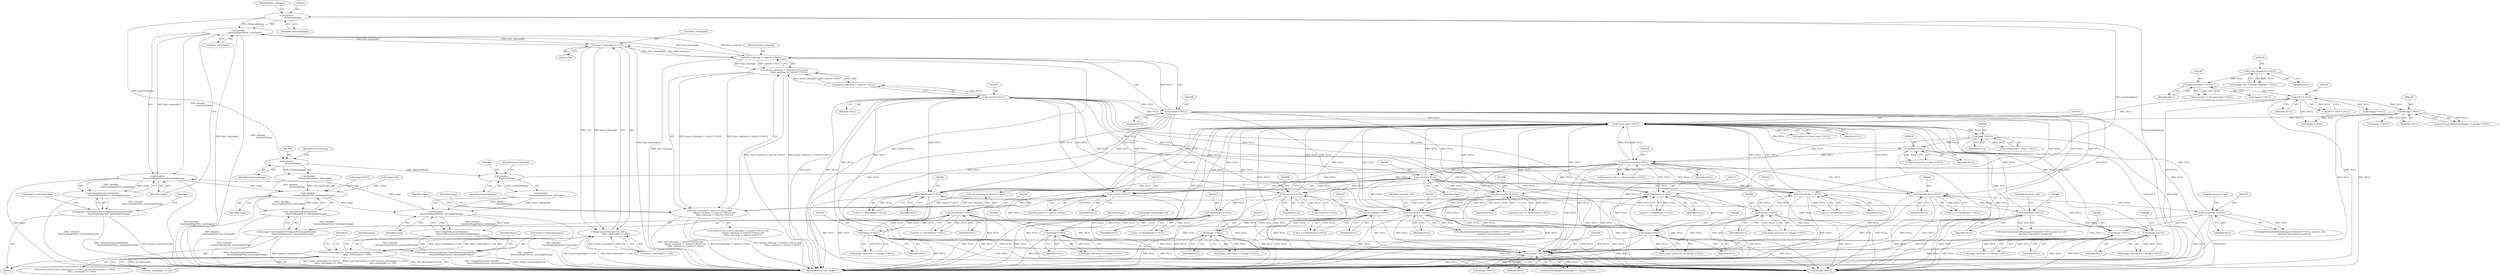 digraph "0_ImageMagick_58cf5bf4fade82e3b510e8f3463a967278a3e410_0@pointer" {
"1001500" [label="(Call,(double)\n                    QuantumRange*blue_colormap[i])"];
"1001501" [label="(Call,(double)\n                    QuantumRange)"];
"1001483" [label="(Call,(double)\n                    QuantumRange)"];
"1001465" [label="(Call,(double)\n                    QuantumRange)"];
"1001430" [label="(Call,blue_colormap[i] >= 256)"];
"1001500" [label="(Call,(double)\n                    QuantumRange*blue_colormap[i])"];
"1001395" [label="(Call,blue_colormap != (uint16 *) NULL)"];
"1001397" [label="(Call,(uint16 *) NULL)"];
"1001392" [label="(Call,(uint16 *) NULL)"];
"1001386" [label="(Call,(uint16 *) NULL)"];
"1001145" [label="(Call,(QuantumInfo *) NULL)"];
"1000760" [label="(Call,(const char *) NULL)"];
"1002341" [label="(Call,(PixelPacket *) NULL)"];
"1002460" [label="(Call,(Image *) NULL)"];
"1001861" [label="(Call,(PixelPacket *) NULL)"];
"1001888" [label="(Call,(Image *) NULL)"];
"1001869" [label="(Call,(CacheView *) NULL)"];
"1002087" [label="(Call,(Image *) NULL)"];
"1002068" [label="(Call,(CacheView *) NULL)"];
"1002060" [label="(Call,(PixelPacket *) NULL)"];
"1003000" [label="(Call,(Image *) NULL)"];
"1002797" [label="(Call,(PixelPacket *) NULL)"];
"1002732" [label="(Call,(uint32 *) NULL)"];
"1002639" [label="(Call,(Image *) NULL)"];
"1002522" [label="(Call,(PixelPacket *) NULL)"];
"1002489" [label="(Call,(uint32 *) NULL)"];
"1003149" [label="(Call,(PixelPacket *) NULL)"];
"1003079" [label="(Call,(MemoryInfo *) NULL)"];
"1003228" [label="(Call,(Image *) NULL)"];
"1000317" [label="(Call,(Image *) NULL)"];
"1000243" [label="(Call,(TIFF *) NULL)"];
"1000185" [label="(Call,(ExceptionInfo *) NULL)"];
"1000158" [label="(Call,(const ImageInfo *) NULL)"];
"1003337" [label="(Call,(Image *) NULL)"];
"1002170" [label="(Call,(PixelPacket *) NULL)"];
"1002265" [label="(Call,(Image *) NULL)"];
"1002246" [label="(Call,(CacheView *) NULL)"];
"1000938" [label="(Call,(float *) NULL)"];
"1000900" [label="(Call,(float *) NULL)"];
"1001389" [label="(Call,(green_colormap != (uint16 *) NULL) &&\n                (blue_colormap != (uint16 *) NULL))"];
"1001383" [label="(Call,(red_colormap != (uint16 *) NULL) &&\n                (green_colormap != (uint16 *) NULL) &&\n                (blue_colormap != (uint16 *) NULL))"];
"1001424" [label="(Call,(green_colormap[i] >= 256) ||\n                      (blue_colormap[i] >= 256))"];
"1001418" [label="(Call,(red_colormap[i] >= 256) || (green_colormap[i] >= 256) ||\n                      (blue_colormap[i] >= 256))"];
"1001499" [label="(Call,((double)\n                    QuantumRange*blue_colormap[i])/range)"];
"1001463" [label="(Call,((double)\n                    QuantumRange*red_colormap[i])/range)"];
"1001462" [label="(Call,ClampToQuantum(((double)\n                    QuantumRange*red_colormap[i])/range))"];
"1001454" [label="(Call,image->colormap[i].red=ClampToQuantum(((double)\n                    QuantumRange*red_colormap[i])/range))"];
"1001481" [label="(Call,((double)\n                    QuantumRange*green_colormap[i])/range)"];
"1001480" [label="(Call,ClampToQuantum(((double)\n                    QuantumRange*green_colormap[i])/range))"];
"1001472" [label="(Call,image->colormap[i].green=ClampToQuantum(((double)\n                    QuantumRange*green_colormap[i])/range))"];
"1001498" [label="(Call,ClampToQuantum(((double)\n                    QuantumRange*blue_colormap[i])/range))"];
"1001490" [label="(Call,image->colormap[i].blue=ClampToQuantum(((double)\n                    QuantumRange*blue_colormap[i])/range))"];
"1001147" [label="(Identifier,NULL)"];
"1001417" [label="(ControlStructure,if ((red_colormap[i] >= 256) || (green_colormap[i] >= 256) ||\n                      (blue_colormap[i] >= 256)))"];
"1002732" [label="(Call,(uint32 *) NULL)"];
"1003224" [label="(Call,image->previous == (Image *) NULL)"];
"1002795" [label="(Call,tile == (PixelPacket *) NULL)"];
"1001418" [label="(Call,(red_colormap[i] >= 256) || (green_colormap[i] >= 256) ||\n                      (blue_colormap[i] >= 256))"];
"1001498" [label="(Call,ClampToQuantum(((double)\n                    QuantumRange*blue_colormap[i])/range))"];
"1001463" [label="(Call,((double)\n                    QuantumRange*red_colormap[i])/range)"];
"1002062" [label="(Identifier,NULL)"];
"1001467" [label="(Identifier,QuantumRange)"];
"1000314" [label="(Call,GetNextImageInList(image) == (Image *) NULL)"];
"1001511" [label="(Identifier,image)"];
"1001494" [label="(Identifier,image)"];
"1002639" [label="(Call,(Image *) NULL)"];
"1000215" [label="(Call,(Image *) NULL)"];
"1003081" [label="(Identifier,NULL)"];
"1001872" [label="(Identifier,quantum_info)"];
"1002089" [label="(Identifier,NULL)"];
"1001424" [label="(Call,(green_colormap[i] >= 256) ||\n                      (blue_colormap[i] >= 256))"];
"1001389" [label="(Call,(green_colormap != (uint16 *) NULL) &&\n                (blue_colormap != (uint16 *) NULL))"];
"1001483" [label="(Call,(double)\n                    QuantumRange)"];
"1002460" [label="(Call,(Image *) NULL)"];
"1003228" [label="(Call,(Image *) NULL)"];
"1003147" [label="(Call,q == (PixelPacket *) NULL)"];
"1000902" [label="(Identifier,NULL)"];
"1001503" [label="(Identifier,QuantumRange)"];
"1002635" [label="(Call,image->previous == (Image *) NULL)"];
"1000243" [label="(Call,(TIFF *) NULL)"];
"1001476" [label="(Identifier,image)"];
"1003230" [label="(Identifier,NULL)"];
"1001397" [label="(Call,(uint16 *) NULL)"];
"1001487" [label="(Identifier,green_colormap)"];
"1002641" [label="(Identifier,NULL)"];
"1001464" [label="(Call,(double)\n                    QuantumRange*red_colormap[i])"];
"1003334" [label="(Call,GetNextImageInList(image) == (Image *) NULL)"];
"1000898" [label="(Call,chromaticity != (float *) NULL)"];
"1001480" [label="(Call,ClampToQuantum(((double)\n                    QuantumRange*green_colormap[i])/range))"];
"1001859" [label="(Call,q == (PixelPacket *) NULL)"];
"1001396" [label="(Identifier,blue_colormap)"];
"1001401" [label="(Call,range=255)"];
"1001871" [label="(Identifier,NULL)"];
"1002462" [label="(Identifier,NULL)"];
"1003400" [label="(Call,(Image *)NULL)"];
"1002730" [label="(Call,tile_pixels == (uint32 *) NULL)"];
"1002522" [label="(Call,(PixelPacket *) NULL)"];
"1001394" [label="(Identifier,NULL)"];
"1000319" [label="(Identifier,NULL)"];
"1001861" [label="(Call,(PixelPacket *) NULL)"];
"1001386" [label="(Call,(uint16 *) NULL)"];
"1002491" [label="(Identifier,NULL)"];
"1002524" [label="(Identifier,NULL)"];
"1001382" [label="(ControlStructure,if ((red_colormap != (uint16 *) NULL) &&\n                (green_colormap != (uint16 *) NULL) &&\n                (blue_colormap != (uint16 *) NULL)))"];
"1001436" [label="(Call,range=65535)"];
"1003002" [label="(Identifier,NULL)"];
"1001384" [label="(Call,red_colormap != (uint16 *) NULL)"];
"1001452" [label="(Identifier,i)"];
"1002339" [label="(Call,q == (PixelPacket *) NULL)"];
"1000936" [label="(Call,chromaticity != (float *) NULL)"];
"1000156" [label="(Call,image_info != (const ImageInfo *) NULL)"];
"1000758" [label="(Call,option == (const char *) NULL)"];
"1002261" [label="(Call,image->previous == (Image *) NULL)"];
"1001469" [label="(Identifier,red_colormap)"];
"1002248" [label="(Identifier,NULL)"];
"1001863" [label="(Identifier,NULL)"];
"1002489" [label="(Call,(uint32 *) NULL)"];
"1002520" [label="(Call,q == (PixelPacket *) NULL)"];
"1003337" [label="(Call,(Image *) NULL)"];
"1001869" [label="(Call,(CacheView *) NULL)"];
"1002070" [label="(Identifier,NULL)"];
"1001472" [label="(Call,image->colormap[i].green=ClampToQuantum(((double)\n                    QuantumRange*green_colormap[i])/range))"];
"1001482" [label="(Call,(double)\n                    QuantumRange*green_colormap[i])"];
"1001143" [label="(Call,quantum_info == (QuantumInfo *) NULL)"];
"1001471" [label="(Identifier,range)"];
"1001388" [label="(Identifier,NULL)"];
"1000328" [label="(Call,(Image *) NULL)"];
"1002343" [label="(Identifier,NULL)"];
"1001416" [label="(Identifier,i)"];
"1002797" [label="(Call,(PixelPacket *) NULL)"];
"1001501" [label="(Call,(double)\n                    QuantumRange)"];
"1001395" [label="(Call,blue_colormap != (uint16 *) NULL)"];
"1001465" [label="(Call,(double)\n                    QuantumRange)"];
"1001431" [label="(Call,blue_colormap[i])"];
"1000938" [label="(Call,(float *) NULL)"];
"1001402" [label="(Identifier,range)"];
"1001499" [label="(Call,((double)\n                    QuantumRange*blue_colormap[i])/range)"];
"1002071" [label="(Identifier,quantum_info)"];
"1000187" [label="(Identifier,NULL)"];
"1002087" [label="(Call,(Image *) NULL)"];
"1003406" [label="(MethodReturn,static Image *)"];
"1001455" [label="(Call,image->colormap[i].red)"];
"1000158" [label="(Call,(const ImageInfo *) NULL)"];
"1001504" [label="(Call,blue_colormap[i])"];
"1002799" [label="(Identifier,NULL)"];
"1001399" [label="(Identifier,NULL)"];
"1002170" [label="(Call,(PixelPacket *) NULL)"];
"1003000" [label="(Call,(Image *) NULL)"];
"1002249" [label="(Identifier,quantum_info)"];
"1000245" [label="(Identifier,NULL)"];
"1001392" [label="(Call,(uint16 *) NULL)"];
"1002066" [label="(Call,ImportQuantumPixels(image,(CacheView *) NULL,quantum_info,\n            quantum_type,pixels,exception))"];
"1001383" [label="(Call,(red_colormap != (uint16 *) NULL) &&\n                (green_colormap != (uint16 *) NULL) &&\n                (blue_colormap != (uint16 *) NULL))"];
"1001507" [label="(Identifier,range)"];
"1001888" [label="(Call,(Image *) NULL)"];
"1002060" [label="(Call,(PixelPacket *) NULL)"];
"1001453" [label="(Block,)"];
"1001462" [label="(Call,ClampToQuantum(((double)\n                    QuantumRange*red_colormap[i])/range))"];
"1001481" [label="(Call,((double)\n                    QuantumRange*green_colormap[i])/range)"];
"1000940" [label="(Identifier,NULL)"];
"1002267" [label="(Identifier,NULL)"];
"1000900" [label="(Call,(float *) NULL)"];
"1002734" [label="(Identifier,NULL)"];
"1000307" [label="(Call,(Image *) NULL)"];
"1001489" [label="(Identifier,range)"];
"1002341" [label="(Call,(PixelPacket *) NULL)"];
"1001890" [label="(Identifier,NULL)"];
"1003149" [label="(Call,(PixelPacket *) NULL)"];
"1001430" [label="(Call,blue_colormap[i] >= 256)"];
"1002456" [label="(Call,image->previous == (Image *) NULL)"];
"1002058" [label="(Call,q == (PixelPacket *) NULL)"];
"1001425" [label="(Call,green_colormap[i] >= 256)"];
"1001145" [label="(Call,(QuantumInfo *) NULL)"];
"1000160" [label="(Identifier,NULL)"];
"1000241" [label="(Call,tiff == (TIFF *) NULL)"];
"1002168" [label="(Call,q == (PixelPacket *) NULL)"];
"1001490" [label="(Call,image->colormap[i].blue=ClampToQuantum(((double)\n                    QuantumRange*blue_colormap[i])/range))"];
"1001434" [label="(Literal,256)"];
"1000185" [label="(Call,(ExceptionInfo *) NULL)"];
"1003346" [label="(Call,(Image *) NULL)"];
"1001500" [label="(Call,(double)\n                    QuantumRange*blue_colormap[i])"];
"1001505" [label="(Identifier,blue_colormap)"];
"1000183" [label="(Call,exception != (ExceptionInfo *) NULL)"];
"1000317" [label="(Call,(Image *) NULL)"];
"1002172" [label="(Identifier,NULL)"];
"1001419" [label="(Call,red_colormap[i] >= 256)"];
"1002487" [label="(Call,p=(uint32 *) NULL)"];
"1002244" [label="(Call,ImportQuantumPixels(image,(CacheView *) NULL,quantum_info,\n              quantum_type,pixels,exception))"];
"1001454" [label="(Call,image->colormap[i].red=ClampToQuantum(((double)\n                    QuantumRange*red_colormap[i])/range))"];
"1002083" [label="(Call,image->previous == (Image *) NULL)"];
"1003339" [label="(Identifier,NULL)"];
"1002068" [label="(Call,(CacheView *) NULL)"];
"1002265" [label="(Call,(Image *) NULL)"];
"1000760" [label="(Call,(const char *) NULL)"];
"1001884" [label="(Call,image->previous == (Image *) NULL)"];
"1003079" [label="(Call,(MemoryInfo *) NULL)"];
"1003077" [label="(Call,pixel_info == (MemoryInfo *) NULL)"];
"1000252" [label="(Call,(Image *) NULL)"];
"1000762" [label="(Identifier,NULL)"];
"1001867" [label="(Call,ImportQuantumPixels(image,(CacheView *) NULL,quantum_info,\n            quantum_type,pixels,exception))"];
"1001437" [label="(Identifier,range)"];
"1001491" [label="(Call,image->colormap[i].blue)"];
"1003151" [label="(Identifier,NULL)"];
"1001473" [label="(Call,image->colormap[i].green)"];
"1001390" [label="(Call,green_colormap != (uint16 *) NULL)"];
"1001485" [label="(Identifier,QuantumRange)"];
"1002996" [label="(Call,image->previous == (Image *) NULL)"];
"1002246" [label="(Call,(CacheView *) NULL)"];
"1001500" -> "1001499"  [label="AST: "];
"1001500" -> "1001504"  [label="CFG: "];
"1001501" -> "1001500"  [label="AST: "];
"1001504" -> "1001500"  [label="AST: "];
"1001507" -> "1001500"  [label="CFG: "];
"1001500" -> "1003406"  [label="DDG: blue_colormap[i]"];
"1001500" -> "1003406"  [label="DDG: (double)\n                    QuantumRange"];
"1001500" -> "1001395"  [label="DDG: blue_colormap[i]"];
"1001500" -> "1001430"  [label="DDG: blue_colormap[i]"];
"1001500" -> "1001499"  [label="DDG: (double)\n                    QuantumRange"];
"1001500" -> "1001499"  [label="DDG: blue_colormap[i]"];
"1001501" -> "1001500"  [label="DDG: QuantumRange"];
"1001430" -> "1001500"  [label="DDG: blue_colormap[i]"];
"1001395" -> "1001500"  [label="DDG: blue_colormap"];
"1001501" -> "1001503"  [label="CFG: "];
"1001502" -> "1001501"  [label="AST: "];
"1001503" -> "1001501"  [label="AST: "];
"1001505" -> "1001501"  [label="CFG: "];
"1001501" -> "1003406"  [label="DDG: QuantumRange"];
"1001501" -> "1001465"  [label="DDG: QuantumRange"];
"1001483" -> "1001501"  [label="DDG: QuantumRange"];
"1001483" -> "1001482"  [label="AST: "];
"1001483" -> "1001485"  [label="CFG: "];
"1001484" -> "1001483"  [label="AST: "];
"1001485" -> "1001483"  [label="AST: "];
"1001487" -> "1001483"  [label="CFG: "];
"1001483" -> "1001482"  [label="DDG: QuantumRange"];
"1001465" -> "1001483"  [label="DDG: QuantumRange"];
"1001465" -> "1001464"  [label="AST: "];
"1001465" -> "1001467"  [label="CFG: "];
"1001466" -> "1001465"  [label="AST: "];
"1001467" -> "1001465"  [label="AST: "];
"1001469" -> "1001465"  [label="CFG: "];
"1001465" -> "1001464"  [label="DDG: QuantumRange"];
"1001430" -> "1001424"  [label="AST: "];
"1001430" -> "1001434"  [label="CFG: "];
"1001431" -> "1001430"  [label="AST: "];
"1001434" -> "1001430"  [label="AST: "];
"1001424" -> "1001430"  [label="CFG: "];
"1001430" -> "1003406"  [label="DDG: blue_colormap[i]"];
"1001430" -> "1001395"  [label="DDG: blue_colormap[i]"];
"1001430" -> "1001424"  [label="DDG: blue_colormap[i]"];
"1001430" -> "1001424"  [label="DDG: 256"];
"1001395" -> "1001430"  [label="DDG: blue_colormap"];
"1001395" -> "1001389"  [label="AST: "];
"1001395" -> "1001397"  [label="CFG: "];
"1001396" -> "1001395"  [label="AST: "];
"1001397" -> "1001395"  [label="AST: "];
"1001389" -> "1001395"  [label="CFG: "];
"1001395" -> "1003406"  [label="DDG: (uint16 *) NULL"];
"1001395" -> "1003406"  [label="DDG: blue_colormap"];
"1001395" -> "1001389"  [label="DDG: blue_colormap"];
"1001395" -> "1001389"  [label="DDG: (uint16 *) NULL"];
"1001397" -> "1001395"  [label="DDG: NULL"];
"1001397" -> "1001399"  [label="CFG: "];
"1001398" -> "1001397"  [label="AST: "];
"1001399" -> "1001397"  [label="AST: "];
"1001397" -> "1003406"  [label="DDG: NULL"];
"1001397" -> "1000760"  [label="DDG: NULL"];
"1001392" -> "1001397"  [label="DDG: NULL"];
"1001397" -> "1001861"  [label="DDG: NULL"];
"1001397" -> "1002060"  [label="DDG: NULL"];
"1001397" -> "1002170"  [label="DDG: NULL"];
"1001397" -> "1002246"  [label="DDG: NULL"];
"1001397" -> "1002265"  [label="DDG: NULL"];
"1001397" -> "1002341"  [label="DDG: NULL"];
"1001397" -> "1002489"  [label="DDG: NULL"];
"1001397" -> "1002732"  [label="DDG: NULL"];
"1001397" -> "1003079"  [label="DDG: NULL"];
"1001397" -> "1003337"  [label="DDG: NULL"];
"1001397" -> "1003400"  [label="DDG: NULL"];
"1001392" -> "1001390"  [label="AST: "];
"1001392" -> "1001394"  [label="CFG: "];
"1001393" -> "1001392"  [label="AST: "];
"1001394" -> "1001392"  [label="AST: "];
"1001390" -> "1001392"  [label="CFG: "];
"1001392" -> "1003406"  [label="DDG: NULL"];
"1001392" -> "1000760"  [label="DDG: NULL"];
"1001392" -> "1001390"  [label="DDG: NULL"];
"1001386" -> "1001392"  [label="DDG: NULL"];
"1001392" -> "1001861"  [label="DDG: NULL"];
"1001392" -> "1002060"  [label="DDG: NULL"];
"1001392" -> "1002170"  [label="DDG: NULL"];
"1001392" -> "1002246"  [label="DDG: NULL"];
"1001392" -> "1002265"  [label="DDG: NULL"];
"1001392" -> "1002341"  [label="DDG: NULL"];
"1001392" -> "1002489"  [label="DDG: NULL"];
"1001392" -> "1002732"  [label="DDG: NULL"];
"1001392" -> "1003079"  [label="DDG: NULL"];
"1001392" -> "1003337"  [label="DDG: NULL"];
"1001392" -> "1003400"  [label="DDG: NULL"];
"1001386" -> "1001384"  [label="AST: "];
"1001386" -> "1001388"  [label="CFG: "];
"1001387" -> "1001386"  [label="AST: "];
"1001388" -> "1001386"  [label="AST: "];
"1001384" -> "1001386"  [label="CFG: "];
"1001386" -> "1003406"  [label="DDG: NULL"];
"1001386" -> "1000760"  [label="DDG: NULL"];
"1001386" -> "1001384"  [label="DDG: NULL"];
"1001145" -> "1001386"  [label="DDG: NULL"];
"1001386" -> "1001861"  [label="DDG: NULL"];
"1001386" -> "1002060"  [label="DDG: NULL"];
"1001386" -> "1002170"  [label="DDG: NULL"];
"1001386" -> "1002246"  [label="DDG: NULL"];
"1001386" -> "1002265"  [label="DDG: NULL"];
"1001386" -> "1002341"  [label="DDG: NULL"];
"1001386" -> "1002489"  [label="DDG: NULL"];
"1001386" -> "1002732"  [label="DDG: NULL"];
"1001386" -> "1003079"  [label="DDG: NULL"];
"1001386" -> "1003337"  [label="DDG: NULL"];
"1001386" -> "1003400"  [label="DDG: NULL"];
"1001145" -> "1001143"  [label="AST: "];
"1001145" -> "1001147"  [label="CFG: "];
"1001146" -> "1001145"  [label="AST: "];
"1001147" -> "1001145"  [label="AST: "];
"1001143" -> "1001145"  [label="CFG: "];
"1001145" -> "1003406"  [label="DDG: NULL"];
"1001145" -> "1000760"  [label="DDG: NULL"];
"1001145" -> "1001143"  [label="DDG: NULL"];
"1000760" -> "1001145"  [label="DDG: NULL"];
"1000938" -> "1001145"  [label="DDG: NULL"];
"1000900" -> "1001145"  [label="DDG: NULL"];
"1001145" -> "1001861"  [label="DDG: NULL"];
"1001145" -> "1002060"  [label="DDG: NULL"];
"1001145" -> "1002170"  [label="DDG: NULL"];
"1001145" -> "1002246"  [label="DDG: NULL"];
"1001145" -> "1002265"  [label="DDG: NULL"];
"1001145" -> "1002341"  [label="DDG: NULL"];
"1001145" -> "1002489"  [label="DDG: NULL"];
"1001145" -> "1002732"  [label="DDG: NULL"];
"1001145" -> "1003079"  [label="DDG: NULL"];
"1001145" -> "1003337"  [label="DDG: NULL"];
"1001145" -> "1003400"  [label="DDG: NULL"];
"1000760" -> "1000758"  [label="AST: "];
"1000760" -> "1000762"  [label="CFG: "];
"1000761" -> "1000760"  [label="AST: "];
"1000762" -> "1000760"  [label="AST: "];
"1000758" -> "1000760"  [label="CFG: "];
"1000760" -> "1003406"  [label="DDG: NULL"];
"1000760" -> "1000758"  [label="DDG: NULL"];
"1002341" -> "1000760"  [label="DDG: NULL"];
"1002460" -> "1000760"  [label="DDG: NULL"];
"1001861" -> "1000760"  [label="DDG: NULL"];
"1001888" -> "1000760"  [label="DDG: NULL"];
"1001869" -> "1000760"  [label="DDG: NULL"];
"1002087" -> "1000760"  [label="DDG: NULL"];
"1003000" -> "1000760"  [label="DDG: NULL"];
"1002639" -> "1000760"  [label="DDG: NULL"];
"1003149" -> "1000760"  [label="DDG: NULL"];
"1002060" -> "1000760"  [label="DDG: NULL"];
"1000317" -> "1000760"  [label="DDG: NULL"];
"1002522" -> "1000760"  [label="DDG: NULL"];
"1003337" -> "1000760"  [label="DDG: NULL"];
"1002170" -> "1000760"  [label="DDG: NULL"];
"1002265" -> "1000760"  [label="DDG: NULL"];
"1003079" -> "1000760"  [label="DDG: NULL"];
"1002732" -> "1000760"  [label="DDG: NULL"];
"1002797" -> "1000760"  [label="DDG: NULL"];
"1000243" -> "1000760"  [label="DDG: NULL"];
"1002246" -> "1000760"  [label="DDG: NULL"];
"1002068" -> "1000760"  [label="DDG: NULL"];
"1002489" -> "1000760"  [label="DDG: NULL"];
"1003228" -> "1000760"  [label="DDG: NULL"];
"1000760" -> "1000900"  [label="DDG: NULL"];
"1000760" -> "1000938"  [label="DDG: NULL"];
"1000760" -> "1003400"  [label="DDG: NULL"];
"1002341" -> "1002339"  [label="AST: "];
"1002341" -> "1002343"  [label="CFG: "];
"1002342" -> "1002341"  [label="AST: "];
"1002343" -> "1002341"  [label="AST: "];
"1002339" -> "1002341"  [label="CFG: "];
"1002341" -> "1003406"  [label="DDG: NULL"];
"1002341" -> "1002339"  [label="DDG: NULL"];
"1002460" -> "1002341"  [label="DDG: NULL"];
"1002341" -> "1002460"  [label="DDG: NULL"];
"1002341" -> "1003337"  [label="DDG: NULL"];
"1002341" -> "1003400"  [label="DDG: NULL"];
"1002460" -> "1002456"  [label="AST: "];
"1002460" -> "1002462"  [label="CFG: "];
"1002461" -> "1002460"  [label="AST: "];
"1002462" -> "1002460"  [label="AST: "];
"1002456" -> "1002460"  [label="CFG: "];
"1002460" -> "1003406"  [label="DDG: NULL"];
"1002460" -> "1002456"  [label="DDG: NULL"];
"1002460" -> "1003337"  [label="DDG: NULL"];
"1002460" -> "1003400"  [label="DDG: NULL"];
"1001861" -> "1001859"  [label="AST: "];
"1001861" -> "1001863"  [label="CFG: "];
"1001862" -> "1001861"  [label="AST: "];
"1001863" -> "1001861"  [label="AST: "];
"1001859" -> "1001861"  [label="CFG: "];
"1001861" -> "1003406"  [label="DDG: NULL"];
"1001861" -> "1001859"  [label="DDG: NULL"];
"1001888" -> "1001861"  [label="DDG: NULL"];
"1001861" -> "1001869"  [label="DDG: NULL"];
"1001861" -> "1003337"  [label="DDG: NULL"];
"1001861" -> "1003400"  [label="DDG: NULL"];
"1001888" -> "1001884"  [label="AST: "];
"1001888" -> "1001890"  [label="CFG: "];
"1001889" -> "1001888"  [label="AST: "];
"1001890" -> "1001888"  [label="AST: "];
"1001884" -> "1001888"  [label="CFG: "];
"1001888" -> "1003406"  [label="DDG: NULL"];
"1001888" -> "1001884"  [label="DDG: NULL"];
"1001869" -> "1001888"  [label="DDG: NULL"];
"1001888" -> "1003337"  [label="DDG: NULL"];
"1001888" -> "1003400"  [label="DDG: NULL"];
"1001869" -> "1001867"  [label="AST: "];
"1001869" -> "1001871"  [label="CFG: "];
"1001870" -> "1001869"  [label="AST: "];
"1001871" -> "1001869"  [label="AST: "];
"1001872" -> "1001869"  [label="CFG: "];
"1001869" -> "1003406"  [label="DDG: NULL"];
"1001869" -> "1001867"  [label="DDG: NULL"];
"1001869" -> "1003337"  [label="DDG: NULL"];
"1001869" -> "1003400"  [label="DDG: NULL"];
"1002087" -> "1002083"  [label="AST: "];
"1002087" -> "1002089"  [label="CFG: "];
"1002088" -> "1002087"  [label="AST: "];
"1002089" -> "1002087"  [label="AST: "];
"1002083" -> "1002087"  [label="CFG: "];
"1002087" -> "1003406"  [label="DDG: NULL"];
"1002087" -> "1002060"  [label="DDG: NULL"];
"1002087" -> "1002083"  [label="DDG: NULL"];
"1002068" -> "1002087"  [label="DDG: NULL"];
"1002087" -> "1003337"  [label="DDG: NULL"];
"1002087" -> "1003400"  [label="DDG: NULL"];
"1002068" -> "1002066"  [label="AST: "];
"1002068" -> "1002070"  [label="CFG: "];
"1002069" -> "1002068"  [label="AST: "];
"1002070" -> "1002068"  [label="AST: "];
"1002071" -> "1002068"  [label="CFG: "];
"1002068" -> "1003406"  [label="DDG: NULL"];
"1002068" -> "1002066"  [label="DDG: NULL"];
"1002060" -> "1002068"  [label="DDG: NULL"];
"1002068" -> "1003337"  [label="DDG: NULL"];
"1002068" -> "1003400"  [label="DDG: NULL"];
"1002060" -> "1002058"  [label="AST: "];
"1002060" -> "1002062"  [label="CFG: "];
"1002061" -> "1002060"  [label="AST: "];
"1002062" -> "1002060"  [label="AST: "];
"1002058" -> "1002060"  [label="CFG: "];
"1002060" -> "1003406"  [label="DDG: NULL"];
"1002060" -> "1002058"  [label="DDG: NULL"];
"1002060" -> "1003337"  [label="DDG: NULL"];
"1002060" -> "1003400"  [label="DDG: NULL"];
"1003000" -> "1002996"  [label="AST: "];
"1003000" -> "1003002"  [label="CFG: "];
"1003001" -> "1003000"  [label="AST: "];
"1003002" -> "1003000"  [label="AST: "];
"1002996" -> "1003000"  [label="CFG: "];
"1003000" -> "1003406"  [label="DDG: NULL"];
"1003000" -> "1002797"  [label="DDG: NULL"];
"1003000" -> "1002996"  [label="DDG: NULL"];
"1002797" -> "1003000"  [label="DDG: NULL"];
"1003000" -> "1003337"  [label="DDG: NULL"];
"1003000" -> "1003400"  [label="DDG: NULL"];
"1002797" -> "1002795"  [label="AST: "];
"1002797" -> "1002799"  [label="CFG: "];
"1002798" -> "1002797"  [label="AST: "];
"1002799" -> "1002797"  [label="AST: "];
"1002795" -> "1002797"  [label="CFG: "];
"1002797" -> "1003406"  [label="DDG: NULL"];
"1002797" -> "1002795"  [label="DDG: NULL"];
"1002732" -> "1002797"  [label="DDG: NULL"];
"1002797" -> "1003337"  [label="DDG: NULL"];
"1002797" -> "1003400"  [label="DDG: NULL"];
"1002732" -> "1002730"  [label="AST: "];
"1002732" -> "1002734"  [label="CFG: "];
"1002733" -> "1002732"  [label="AST: "];
"1002734" -> "1002732"  [label="AST: "];
"1002730" -> "1002732"  [label="CFG: "];
"1002732" -> "1003406"  [label="DDG: NULL"];
"1002732" -> "1002730"  [label="DDG: NULL"];
"1002732" -> "1003337"  [label="DDG: NULL"];
"1002732" -> "1003400"  [label="DDG: NULL"];
"1002639" -> "1002635"  [label="AST: "];
"1002639" -> "1002641"  [label="CFG: "];
"1002640" -> "1002639"  [label="AST: "];
"1002641" -> "1002639"  [label="AST: "];
"1002635" -> "1002639"  [label="CFG: "];
"1002639" -> "1003406"  [label="DDG: NULL"];
"1002639" -> "1002522"  [label="DDG: NULL"];
"1002639" -> "1002635"  [label="DDG: NULL"];
"1002522" -> "1002639"  [label="DDG: NULL"];
"1002639" -> "1003337"  [label="DDG: NULL"];
"1002639" -> "1003400"  [label="DDG: NULL"];
"1002522" -> "1002520"  [label="AST: "];
"1002522" -> "1002524"  [label="CFG: "];
"1002523" -> "1002522"  [label="AST: "];
"1002524" -> "1002522"  [label="AST: "];
"1002520" -> "1002522"  [label="CFG: "];
"1002522" -> "1003406"  [label="DDG: NULL"];
"1002522" -> "1002520"  [label="DDG: NULL"];
"1002489" -> "1002522"  [label="DDG: NULL"];
"1002522" -> "1003337"  [label="DDG: NULL"];
"1002522" -> "1003400"  [label="DDG: NULL"];
"1002489" -> "1002487"  [label="AST: "];
"1002489" -> "1002491"  [label="CFG: "];
"1002490" -> "1002489"  [label="AST: "];
"1002491" -> "1002489"  [label="AST: "];
"1002487" -> "1002489"  [label="CFG: "];
"1002489" -> "1003406"  [label="DDG: NULL"];
"1002489" -> "1002487"  [label="DDG: NULL"];
"1002489" -> "1003337"  [label="DDG: NULL"];
"1002489" -> "1003400"  [label="DDG: NULL"];
"1003149" -> "1003147"  [label="AST: "];
"1003149" -> "1003151"  [label="CFG: "];
"1003150" -> "1003149"  [label="AST: "];
"1003151" -> "1003149"  [label="AST: "];
"1003147" -> "1003149"  [label="CFG: "];
"1003149" -> "1003406"  [label="DDG: NULL"];
"1003149" -> "1003147"  [label="DDG: NULL"];
"1003079" -> "1003149"  [label="DDG: NULL"];
"1003228" -> "1003149"  [label="DDG: NULL"];
"1003149" -> "1003228"  [label="DDG: NULL"];
"1003149" -> "1003337"  [label="DDG: NULL"];
"1003149" -> "1003400"  [label="DDG: NULL"];
"1003079" -> "1003077"  [label="AST: "];
"1003079" -> "1003081"  [label="CFG: "];
"1003080" -> "1003079"  [label="AST: "];
"1003081" -> "1003079"  [label="AST: "];
"1003077" -> "1003079"  [label="CFG: "];
"1003079" -> "1003406"  [label="DDG: NULL"];
"1003079" -> "1003077"  [label="DDG: NULL"];
"1003079" -> "1003337"  [label="DDG: NULL"];
"1003079" -> "1003400"  [label="DDG: NULL"];
"1003228" -> "1003224"  [label="AST: "];
"1003228" -> "1003230"  [label="CFG: "];
"1003229" -> "1003228"  [label="AST: "];
"1003230" -> "1003228"  [label="AST: "];
"1003224" -> "1003228"  [label="CFG: "];
"1003228" -> "1003406"  [label="DDG: NULL"];
"1003228" -> "1003224"  [label="DDG: NULL"];
"1003228" -> "1003337"  [label="DDG: NULL"];
"1003228" -> "1003400"  [label="DDG: NULL"];
"1000317" -> "1000314"  [label="AST: "];
"1000317" -> "1000319"  [label="CFG: "];
"1000318" -> "1000317"  [label="AST: "];
"1000319" -> "1000317"  [label="AST: "];
"1000314" -> "1000317"  [label="CFG: "];
"1000317" -> "1003406"  [label="DDG: NULL"];
"1000317" -> "1000307"  [label="DDG: NULL"];
"1000317" -> "1000314"  [label="DDG: NULL"];
"1000243" -> "1000317"  [label="DDG: NULL"];
"1000317" -> "1000328"  [label="DDG: NULL"];
"1000317" -> "1003400"  [label="DDG: NULL"];
"1000243" -> "1000241"  [label="AST: "];
"1000243" -> "1000245"  [label="CFG: "];
"1000244" -> "1000243"  [label="AST: "];
"1000245" -> "1000243"  [label="AST: "];
"1000241" -> "1000243"  [label="CFG: "];
"1000243" -> "1003406"  [label="DDG: NULL"];
"1000243" -> "1000241"  [label="DDG: NULL"];
"1000185" -> "1000243"  [label="DDG: NULL"];
"1000243" -> "1000252"  [label="DDG: NULL"];
"1000243" -> "1000307"  [label="DDG: NULL"];
"1000243" -> "1003400"  [label="DDG: NULL"];
"1000185" -> "1000183"  [label="AST: "];
"1000185" -> "1000187"  [label="CFG: "];
"1000186" -> "1000185"  [label="AST: "];
"1000187" -> "1000185"  [label="AST: "];
"1000183" -> "1000185"  [label="CFG: "];
"1000185" -> "1000183"  [label="DDG: NULL"];
"1000158" -> "1000185"  [label="DDG: NULL"];
"1000185" -> "1000215"  [label="DDG: NULL"];
"1000158" -> "1000156"  [label="AST: "];
"1000158" -> "1000160"  [label="CFG: "];
"1000159" -> "1000158"  [label="AST: "];
"1000160" -> "1000158"  [label="AST: "];
"1000156" -> "1000158"  [label="CFG: "];
"1000158" -> "1000156"  [label="DDG: NULL"];
"1003337" -> "1003334"  [label="AST: "];
"1003337" -> "1003339"  [label="CFG: "];
"1003338" -> "1003337"  [label="AST: "];
"1003339" -> "1003337"  [label="AST: "];
"1003334" -> "1003337"  [label="CFG: "];
"1003337" -> "1003406"  [label="DDG: NULL"];
"1003337" -> "1003334"  [label="DDG: NULL"];
"1002170" -> "1003337"  [label="DDG: NULL"];
"1002265" -> "1003337"  [label="DDG: NULL"];
"1002246" -> "1003337"  [label="DDG: NULL"];
"1003337" -> "1003346"  [label="DDG: NULL"];
"1003337" -> "1003400"  [label="DDG: NULL"];
"1002170" -> "1002168"  [label="AST: "];
"1002170" -> "1002172"  [label="CFG: "];
"1002171" -> "1002170"  [label="AST: "];
"1002172" -> "1002170"  [label="AST: "];
"1002168" -> "1002170"  [label="CFG: "];
"1002170" -> "1003406"  [label="DDG: NULL"];
"1002170" -> "1002168"  [label="DDG: NULL"];
"1002265" -> "1002170"  [label="DDG: NULL"];
"1002246" -> "1002170"  [label="DDG: NULL"];
"1002170" -> "1002246"  [label="DDG: NULL"];
"1002170" -> "1002265"  [label="DDG: NULL"];
"1002170" -> "1003400"  [label="DDG: NULL"];
"1002265" -> "1002261"  [label="AST: "];
"1002265" -> "1002267"  [label="CFG: "];
"1002266" -> "1002265"  [label="AST: "];
"1002267" -> "1002265"  [label="AST: "];
"1002261" -> "1002265"  [label="CFG: "];
"1002265" -> "1003406"  [label="DDG: NULL"];
"1002265" -> "1002261"  [label="DDG: NULL"];
"1002246" -> "1002265"  [label="DDG: NULL"];
"1002265" -> "1003400"  [label="DDG: NULL"];
"1002246" -> "1002244"  [label="AST: "];
"1002246" -> "1002248"  [label="CFG: "];
"1002247" -> "1002246"  [label="AST: "];
"1002248" -> "1002246"  [label="AST: "];
"1002249" -> "1002246"  [label="CFG: "];
"1002246" -> "1003406"  [label="DDG: NULL"];
"1002246" -> "1002244"  [label="DDG: NULL"];
"1002246" -> "1003400"  [label="DDG: NULL"];
"1000938" -> "1000936"  [label="AST: "];
"1000938" -> "1000940"  [label="CFG: "];
"1000939" -> "1000938"  [label="AST: "];
"1000940" -> "1000938"  [label="AST: "];
"1000936" -> "1000938"  [label="CFG: "];
"1000938" -> "1003406"  [label="DDG: NULL"];
"1000938" -> "1000936"  [label="DDG: NULL"];
"1000900" -> "1000938"  [label="DDG: NULL"];
"1000938" -> "1003400"  [label="DDG: NULL"];
"1000900" -> "1000898"  [label="AST: "];
"1000900" -> "1000902"  [label="CFG: "];
"1000901" -> "1000900"  [label="AST: "];
"1000902" -> "1000900"  [label="AST: "];
"1000898" -> "1000900"  [label="CFG: "];
"1000900" -> "1003406"  [label="DDG: NULL"];
"1000900" -> "1000898"  [label="DDG: NULL"];
"1000900" -> "1003400"  [label="DDG: NULL"];
"1001389" -> "1001383"  [label="AST: "];
"1001389" -> "1001390"  [label="CFG: "];
"1001390" -> "1001389"  [label="AST: "];
"1001383" -> "1001389"  [label="CFG: "];
"1001389" -> "1003406"  [label="DDG: blue_colormap != (uint16 *) NULL"];
"1001389" -> "1003406"  [label="DDG: green_colormap != (uint16 *) NULL"];
"1001389" -> "1001383"  [label="DDG: green_colormap != (uint16 *) NULL"];
"1001389" -> "1001383"  [label="DDG: blue_colormap != (uint16 *) NULL"];
"1001390" -> "1001389"  [label="DDG: green_colormap"];
"1001390" -> "1001389"  [label="DDG: (uint16 *) NULL"];
"1001383" -> "1001382"  [label="AST: "];
"1001383" -> "1001384"  [label="CFG: "];
"1001384" -> "1001383"  [label="AST: "];
"1001402" -> "1001383"  [label="CFG: "];
"1001511" -> "1001383"  [label="CFG: "];
"1001383" -> "1003406"  [label="DDG: (red_colormap != (uint16 *) NULL) &&\n                (green_colormap != (uint16 *) NULL) &&\n                (blue_colormap != (uint16 *) NULL)"];
"1001383" -> "1003406"  [label="DDG: red_colormap != (uint16 *) NULL"];
"1001383" -> "1003406"  [label="DDG: (green_colormap != (uint16 *) NULL) &&\n                (blue_colormap != (uint16 *) NULL)"];
"1001384" -> "1001383"  [label="DDG: red_colormap"];
"1001384" -> "1001383"  [label="DDG: (uint16 *) NULL"];
"1001424" -> "1001418"  [label="AST: "];
"1001424" -> "1001425"  [label="CFG: "];
"1001425" -> "1001424"  [label="AST: "];
"1001418" -> "1001424"  [label="CFG: "];
"1001424" -> "1003406"  [label="DDG: green_colormap[i] >= 256"];
"1001424" -> "1003406"  [label="DDG: blue_colormap[i] >= 256"];
"1001424" -> "1001418"  [label="DDG: green_colormap[i] >= 256"];
"1001424" -> "1001418"  [label="DDG: blue_colormap[i] >= 256"];
"1001425" -> "1001424"  [label="DDG: green_colormap[i]"];
"1001425" -> "1001424"  [label="DDG: 256"];
"1001418" -> "1001417"  [label="AST: "];
"1001418" -> "1001419"  [label="CFG: "];
"1001419" -> "1001418"  [label="AST: "];
"1001437" -> "1001418"  [label="CFG: "];
"1001416" -> "1001418"  [label="CFG: "];
"1001418" -> "1003406"  [label="DDG: (red_colormap[i] >= 256) || (green_colormap[i] >= 256) ||\n                      (blue_colormap[i] >= 256)"];
"1001418" -> "1003406"  [label="DDG: red_colormap[i] >= 256"];
"1001418" -> "1003406"  [label="DDG: (green_colormap[i] >= 256) ||\n                      (blue_colormap[i] >= 256)"];
"1001419" -> "1001418"  [label="DDG: red_colormap[i]"];
"1001419" -> "1001418"  [label="DDG: 256"];
"1001499" -> "1001498"  [label="AST: "];
"1001499" -> "1001507"  [label="CFG: "];
"1001507" -> "1001499"  [label="AST: "];
"1001498" -> "1001499"  [label="CFG: "];
"1001499" -> "1003406"  [label="DDG: (double)\n                    QuantumRange*blue_colormap[i]"];
"1001499" -> "1003406"  [label="DDG: range"];
"1001499" -> "1001463"  [label="DDG: range"];
"1001499" -> "1001498"  [label="DDG: (double)\n                    QuantumRange*blue_colormap[i]"];
"1001499" -> "1001498"  [label="DDG: range"];
"1001481" -> "1001499"  [label="DDG: range"];
"1001463" -> "1001462"  [label="AST: "];
"1001463" -> "1001471"  [label="CFG: "];
"1001464" -> "1001463"  [label="AST: "];
"1001471" -> "1001463"  [label="AST: "];
"1001462" -> "1001463"  [label="CFG: "];
"1001463" -> "1003406"  [label="DDG: (double)\n                    QuantumRange*red_colormap[i]"];
"1001463" -> "1001462"  [label="DDG: (double)\n                    QuantumRange*red_colormap[i]"];
"1001463" -> "1001462"  [label="DDG: range"];
"1001464" -> "1001463"  [label="DDG: (double)\n                    QuantumRange"];
"1001464" -> "1001463"  [label="DDG: red_colormap[i]"];
"1001436" -> "1001463"  [label="DDG: range"];
"1001401" -> "1001463"  [label="DDG: range"];
"1001463" -> "1001481"  [label="DDG: range"];
"1001462" -> "1001454"  [label="AST: "];
"1001454" -> "1001462"  [label="CFG: "];
"1001462" -> "1003406"  [label="DDG: ((double)\n                    QuantumRange*red_colormap[i])/range"];
"1001462" -> "1001454"  [label="DDG: ((double)\n                    QuantumRange*red_colormap[i])/range"];
"1001454" -> "1001453"  [label="AST: "];
"1001455" -> "1001454"  [label="AST: "];
"1001476" -> "1001454"  [label="CFG: "];
"1001454" -> "1003406"  [label="DDG: ClampToQuantum(((double)\n                    QuantumRange*red_colormap[i])/range)"];
"1001454" -> "1003406"  [label="DDG: image->colormap[i].red"];
"1001481" -> "1001480"  [label="AST: "];
"1001481" -> "1001489"  [label="CFG: "];
"1001482" -> "1001481"  [label="AST: "];
"1001489" -> "1001481"  [label="AST: "];
"1001480" -> "1001481"  [label="CFG: "];
"1001481" -> "1003406"  [label="DDG: (double)\n                    QuantumRange*green_colormap[i]"];
"1001481" -> "1001480"  [label="DDG: (double)\n                    QuantumRange*green_colormap[i]"];
"1001481" -> "1001480"  [label="DDG: range"];
"1001482" -> "1001481"  [label="DDG: (double)\n                    QuantumRange"];
"1001482" -> "1001481"  [label="DDG: green_colormap[i]"];
"1001480" -> "1001472"  [label="AST: "];
"1001472" -> "1001480"  [label="CFG: "];
"1001480" -> "1003406"  [label="DDG: ((double)\n                    QuantumRange*green_colormap[i])/range"];
"1001480" -> "1001472"  [label="DDG: ((double)\n                    QuantumRange*green_colormap[i])/range"];
"1001472" -> "1001453"  [label="AST: "];
"1001473" -> "1001472"  [label="AST: "];
"1001494" -> "1001472"  [label="CFG: "];
"1001472" -> "1003406"  [label="DDG: ClampToQuantum(((double)\n                    QuantumRange*green_colormap[i])/range)"];
"1001472" -> "1003406"  [label="DDG: image->colormap[i].green"];
"1001498" -> "1001490"  [label="AST: "];
"1001490" -> "1001498"  [label="CFG: "];
"1001498" -> "1003406"  [label="DDG: ((double)\n                    QuantumRange*blue_colormap[i])/range"];
"1001498" -> "1001490"  [label="DDG: ((double)\n                    QuantumRange*blue_colormap[i])/range"];
"1001490" -> "1001453"  [label="AST: "];
"1001491" -> "1001490"  [label="AST: "];
"1001452" -> "1001490"  [label="CFG: "];
"1001490" -> "1003406"  [label="DDG: ClampToQuantum(((double)\n                    QuantumRange*blue_colormap[i])/range)"];
"1001490" -> "1003406"  [label="DDG: image->colormap[i].blue"];
}
